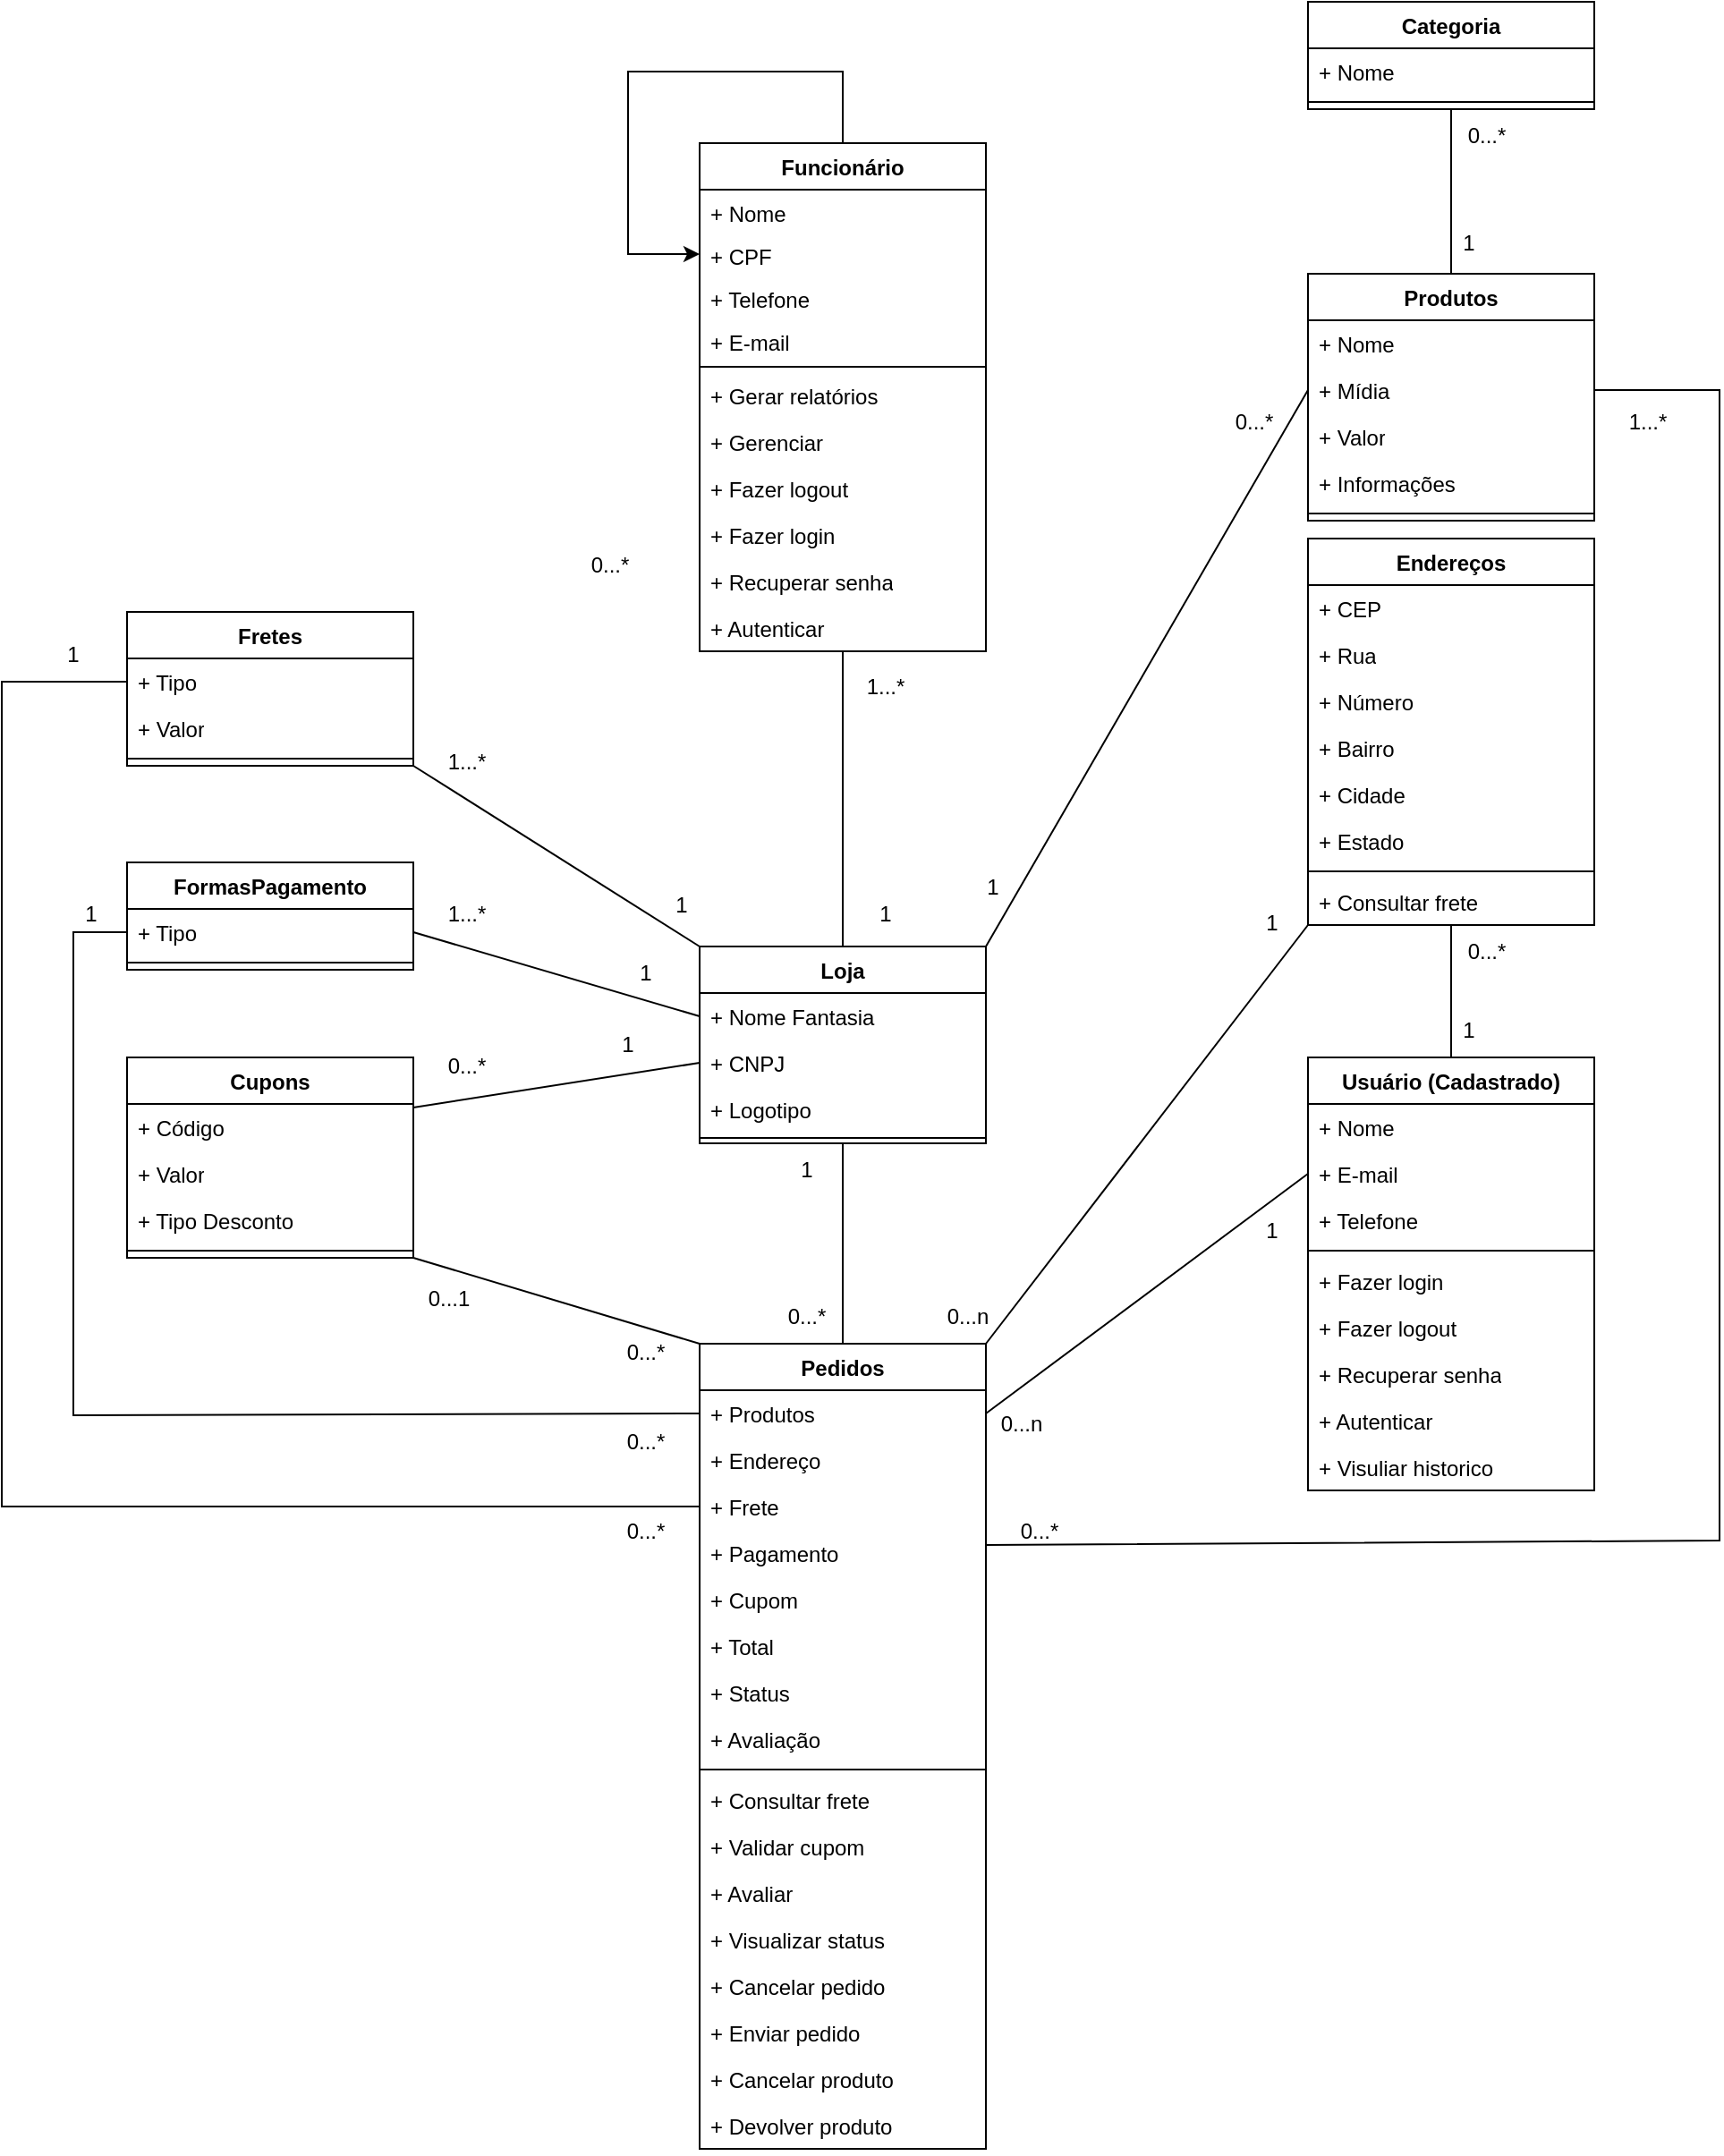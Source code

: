 <mxfile version="24.3.0" type="device">
  <diagram id="C5RBs43oDa-KdzZeNtuy" name="Page-1">
    <mxGraphModel dx="3217" dy="2412" grid="1" gridSize="10" guides="1" tooltips="1" connect="1" arrows="1" fold="1" page="1" pageScale="1" pageWidth="827" pageHeight="1169" math="0" shadow="0">
      <root>
        <mxCell id="WIyWlLk6GJQsqaUBKTNV-0" />
        <mxCell id="WIyWlLk6GJQsqaUBKTNV-1" parent="WIyWlLk6GJQsqaUBKTNV-0" />
        <mxCell id="tByrZ4kUZV2hlQF3_Y7a-0" value="Funcionário" style="swimlane;fontStyle=1;align=center;verticalAlign=top;childLayout=stackLayout;horizontal=1;startSize=26;horizontalStack=0;resizeParent=1;resizeParentMax=0;resizeLast=0;collapsible=1;marginBottom=0;whiteSpace=wrap;html=1;" parent="WIyWlLk6GJQsqaUBKTNV-1" vertex="1">
          <mxGeometry x="280" y="-271" width="160" height="284" as="geometry" />
        </mxCell>
        <mxCell id="tByrZ4kUZV2hlQF3_Y7a-1" value="+ Nome" style="text;strokeColor=none;fillColor=none;align=left;verticalAlign=top;spacingLeft=4;spacingRight=4;overflow=hidden;rotatable=0;points=[[0,0.5],[1,0.5]];portConstraint=eastwest;whiteSpace=wrap;html=1;" parent="tByrZ4kUZV2hlQF3_Y7a-0" vertex="1">
          <mxGeometry y="26" width="160" height="24" as="geometry" />
        </mxCell>
        <mxCell id="tByrZ4kUZV2hlQF3_Y7a-45" value="+ CPF" style="text;strokeColor=none;fillColor=none;align=left;verticalAlign=top;spacingLeft=4;spacingRight=4;overflow=hidden;rotatable=0;points=[[0,0.5],[1,0.5]];portConstraint=eastwest;whiteSpace=wrap;html=1;" parent="tByrZ4kUZV2hlQF3_Y7a-0" vertex="1">
          <mxGeometry y="50" width="160" height="24" as="geometry" />
        </mxCell>
        <mxCell id="kVA3D5kcVRuy-kM1eY3f-5" value="+ Telefone" style="text;strokeColor=none;fillColor=none;align=left;verticalAlign=top;spacingLeft=4;spacingRight=4;overflow=hidden;rotatable=0;points=[[0,0.5],[1,0.5]];portConstraint=eastwest;whiteSpace=wrap;html=1;" parent="tByrZ4kUZV2hlQF3_Y7a-0" vertex="1">
          <mxGeometry y="74" width="160" height="24" as="geometry" />
        </mxCell>
        <mxCell id="kVA3D5kcVRuy-kM1eY3f-6" value="+ E-mail" style="text;strokeColor=none;fillColor=none;align=left;verticalAlign=top;spacingLeft=4;spacingRight=4;overflow=hidden;rotatable=0;points=[[0,0.5],[1,0.5]];portConstraint=eastwest;whiteSpace=wrap;html=1;" parent="tByrZ4kUZV2hlQF3_Y7a-0" vertex="1">
          <mxGeometry y="98" width="160" height="24" as="geometry" />
        </mxCell>
        <mxCell id="tByrZ4kUZV2hlQF3_Y7a-2" value="" style="line;strokeWidth=1;fillColor=none;align=left;verticalAlign=middle;spacingTop=-1;spacingLeft=3;spacingRight=3;rotatable=0;labelPosition=right;points=[];portConstraint=eastwest;strokeColor=inherit;" parent="tByrZ4kUZV2hlQF3_Y7a-0" vertex="1">
          <mxGeometry y="122" width="160" height="6" as="geometry" />
        </mxCell>
        <mxCell id="gbsWExYAbiZMJwqvR9Hk-3" value="" style="endArrow=classic;html=1;rounded=0;exitX=0.5;exitY=0;exitDx=0;exitDy=0;entryX=0;entryY=0.5;entryDx=0;entryDy=0;" edge="1" parent="tByrZ4kUZV2hlQF3_Y7a-0" source="tByrZ4kUZV2hlQF3_Y7a-0" target="tByrZ4kUZV2hlQF3_Y7a-45">
          <mxGeometry width="50" height="50" relative="1" as="geometry">
            <mxPoint x="50" y="-10" as="sourcePoint" />
            <mxPoint x="100" y="-60" as="targetPoint" />
            <Array as="points">
              <mxPoint x="80" y="-40" />
              <mxPoint x="20" y="-40" />
              <mxPoint x="-40" y="-40" />
              <mxPoint x="-40" y="62" />
            </Array>
          </mxGeometry>
        </mxCell>
        <mxCell id="gbsWExYAbiZMJwqvR9Hk-23" value="+ Gerar relatórios" style="text;strokeColor=none;fillColor=none;align=left;verticalAlign=top;spacingLeft=4;spacingRight=4;overflow=hidden;rotatable=0;points=[[0,0.5],[1,0.5]];portConstraint=eastwest;whiteSpace=wrap;html=1;" vertex="1" parent="tByrZ4kUZV2hlQF3_Y7a-0">
          <mxGeometry y="128" width="160" height="26" as="geometry" />
        </mxCell>
        <mxCell id="gbsWExYAbiZMJwqvR9Hk-22" value="+ Gerenciar" style="text;strokeColor=none;fillColor=none;align=left;verticalAlign=top;spacingLeft=4;spacingRight=4;overflow=hidden;rotatable=0;points=[[0,0.5],[1,0.5]];portConstraint=eastwest;whiteSpace=wrap;html=1;" vertex="1" parent="tByrZ4kUZV2hlQF3_Y7a-0">
          <mxGeometry y="154" width="160" height="26" as="geometry" />
        </mxCell>
        <mxCell id="gbsWExYAbiZMJwqvR9Hk-21" value="+ Fazer logout" style="text;strokeColor=none;fillColor=none;align=left;verticalAlign=top;spacingLeft=4;spacingRight=4;overflow=hidden;rotatable=0;points=[[0,0.5],[1,0.5]];portConstraint=eastwest;whiteSpace=wrap;html=1;" vertex="1" parent="tByrZ4kUZV2hlQF3_Y7a-0">
          <mxGeometry y="180" width="160" height="26" as="geometry" />
        </mxCell>
        <mxCell id="gbsWExYAbiZMJwqvR9Hk-20" value="+ Fazer login" style="text;strokeColor=none;fillColor=none;align=left;verticalAlign=top;spacingLeft=4;spacingRight=4;overflow=hidden;rotatable=0;points=[[0,0.5],[1,0.5]];portConstraint=eastwest;whiteSpace=wrap;html=1;" vertex="1" parent="tByrZ4kUZV2hlQF3_Y7a-0">
          <mxGeometry y="206" width="160" height="26" as="geometry" />
        </mxCell>
        <mxCell id="gbsWExYAbiZMJwqvR9Hk-19" value="+ Recuperar senha&lt;div&gt;&lt;br&gt;&lt;/div&gt;" style="text;strokeColor=none;fillColor=none;align=left;verticalAlign=top;spacingLeft=4;spacingRight=4;overflow=hidden;rotatable=0;points=[[0,0.5],[1,0.5]];portConstraint=eastwest;whiteSpace=wrap;html=1;" vertex="1" parent="tByrZ4kUZV2hlQF3_Y7a-0">
          <mxGeometry y="232" width="160" height="26" as="geometry" />
        </mxCell>
        <mxCell id="gbsWExYAbiZMJwqvR9Hk-18" value="+ Autenticar" style="text;strokeColor=none;fillColor=none;align=left;verticalAlign=top;spacingLeft=4;spacingRight=4;overflow=hidden;rotatable=0;points=[[0,0.5],[1,0.5]];portConstraint=eastwest;whiteSpace=wrap;html=1;" vertex="1" parent="tByrZ4kUZV2hlQF3_Y7a-0">
          <mxGeometry y="258" width="160" height="26" as="geometry" />
        </mxCell>
        <mxCell id="tByrZ4kUZV2hlQF3_Y7a-4" value="Loja" style="swimlane;fontStyle=1;align=center;verticalAlign=top;childLayout=stackLayout;horizontal=1;startSize=26;horizontalStack=0;resizeParent=1;resizeParentMax=0;resizeLast=0;collapsible=1;marginBottom=0;whiteSpace=wrap;html=1;" parent="WIyWlLk6GJQsqaUBKTNV-1" vertex="1">
          <mxGeometry x="280" y="178" width="160" height="110" as="geometry">
            <mxRectangle x="280" y="260" width="60" height="30" as="alternateBounds" />
          </mxGeometry>
        </mxCell>
        <mxCell id="tByrZ4kUZV2hlQF3_Y7a-5" value="+ Nome Fantasia" style="text;strokeColor=none;fillColor=none;align=left;verticalAlign=top;spacingLeft=4;spacingRight=4;overflow=hidden;rotatable=0;points=[[0,0.5],[1,0.5]];portConstraint=eastwest;whiteSpace=wrap;html=1;" parent="tByrZ4kUZV2hlQF3_Y7a-4" vertex="1">
          <mxGeometry y="26" width="160" height="26" as="geometry" />
        </mxCell>
        <mxCell id="tByrZ4kUZV2hlQF3_Y7a-43" value="+ CNPJ" style="text;strokeColor=none;fillColor=none;align=left;verticalAlign=top;spacingLeft=4;spacingRight=4;overflow=hidden;rotatable=0;points=[[0,0.5],[1,0.5]];portConstraint=eastwest;whiteSpace=wrap;html=1;" parent="tByrZ4kUZV2hlQF3_Y7a-4" vertex="1">
          <mxGeometry y="52" width="160" height="26" as="geometry" />
        </mxCell>
        <mxCell id="tByrZ4kUZV2hlQF3_Y7a-44" value="+ Logotipo" style="text;strokeColor=none;fillColor=none;align=left;verticalAlign=top;spacingLeft=4;spacingRight=4;overflow=hidden;rotatable=0;points=[[0,0.5],[1,0.5]];portConstraint=eastwest;whiteSpace=wrap;html=1;" parent="tByrZ4kUZV2hlQF3_Y7a-4" vertex="1">
          <mxGeometry y="78" width="160" height="26" as="geometry" />
        </mxCell>
        <mxCell id="tByrZ4kUZV2hlQF3_Y7a-6" value="" style="line;strokeWidth=1;fillColor=none;align=left;verticalAlign=middle;spacingTop=-1;spacingLeft=3;spacingRight=3;rotatable=0;labelPosition=right;points=[];portConstraint=eastwest;strokeColor=inherit;" parent="tByrZ4kUZV2hlQF3_Y7a-4" vertex="1">
          <mxGeometry y="104" width="160" height="6" as="geometry" />
        </mxCell>
        <mxCell id="tByrZ4kUZV2hlQF3_Y7a-8" value="Produtos" style="swimlane;fontStyle=1;align=center;verticalAlign=top;childLayout=stackLayout;horizontal=1;startSize=26;horizontalStack=0;resizeParent=1;resizeParentMax=0;resizeLast=0;collapsible=1;marginBottom=0;whiteSpace=wrap;html=1;" parent="WIyWlLk6GJQsqaUBKTNV-1" vertex="1">
          <mxGeometry x="620" y="-198" width="160" height="138" as="geometry" />
        </mxCell>
        <mxCell id="tByrZ4kUZV2hlQF3_Y7a-9" value="+ Nome" style="text;strokeColor=none;fillColor=none;align=left;verticalAlign=top;spacingLeft=4;spacingRight=4;overflow=hidden;rotatable=0;points=[[0,0.5],[1,0.5]];portConstraint=eastwest;whiteSpace=wrap;html=1;" parent="tByrZ4kUZV2hlQF3_Y7a-8" vertex="1">
          <mxGeometry y="26" width="160" height="26" as="geometry" />
        </mxCell>
        <mxCell id="tByrZ4kUZV2hlQF3_Y7a-55" value="+ Mídia" style="text;strokeColor=none;fillColor=none;align=left;verticalAlign=top;spacingLeft=4;spacingRight=4;overflow=hidden;rotatable=0;points=[[0,0.5],[1,0.5]];portConstraint=eastwest;whiteSpace=wrap;html=1;" parent="tByrZ4kUZV2hlQF3_Y7a-8" vertex="1">
          <mxGeometry y="52" width="160" height="26" as="geometry" />
        </mxCell>
        <mxCell id="tByrZ4kUZV2hlQF3_Y7a-56" value="+ Valor" style="text;strokeColor=none;fillColor=none;align=left;verticalAlign=top;spacingLeft=4;spacingRight=4;overflow=hidden;rotatable=0;points=[[0,0.5],[1,0.5]];portConstraint=eastwest;whiteSpace=wrap;html=1;" parent="tByrZ4kUZV2hlQF3_Y7a-8" vertex="1">
          <mxGeometry y="78" width="160" height="26" as="geometry" />
        </mxCell>
        <mxCell id="tByrZ4kUZV2hlQF3_Y7a-57" value="+ Informações" style="text;strokeColor=none;fillColor=none;align=left;verticalAlign=top;spacingLeft=4;spacingRight=4;overflow=hidden;rotatable=0;points=[[0,0.5],[1,0.5]];portConstraint=eastwest;whiteSpace=wrap;html=1;" parent="tByrZ4kUZV2hlQF3_Y7a-8" vertex="1">
          <mxGeometry y="104" width="160" height="26" as="geometry" />
        </mxCell>
        <mxCell id="tByrZ4kUZV2hlQF3_Y7a-10" value="" style="line;strokeWidth=1;fillColor=none;align=left;verticalAlign=middle;spacingTop=-1;spacingLeft=3;spacingRight=3;rotatable=0;labelPosition=right;points=[];portConstraint=eastwest;strokeColor=inherit;" parent="tByrZ4kUZV2hlQF3_Y7a-8" vertex="1">
          <mxGeometry y="130" width="160" height="8" as="geometry" />
        </mxCell>
        <mxCell id="tByrZ4kUZV2hlQF3_Y7a-12" value="Fretes" style="swimlane;fontStyle=1;align=center;verticalAlign=top;childLayout=stackLayout;horizontal=1;startSize=26;horizontalStack=0;resizeParent=1;resizeParentMax=0;resizeLast=0;collapsible=1;marginBottom=0;whiteSpace=wrap;html=1;" parent="WIyWlLk6GJQsqaUBKTNV-1" vertex="1">
          <mxGeometry x="-40" y="-9" width="160" height="86" as="geometry" />
        </mxCell>
        <mxCell id="tByrZ4kUZV2hlQF3_Y7a-13" value="+ Tipo" style="text;strokeColor=none;fillColor=none;align=left;verticalAlign=top;spacingLeft=4;spacingRight=4;overflow=hidden;rotatable=0;points=[[0,0.5],[1,0.5]];portConstraint=eastwest;whiteSpace=wrap;html=1;" parent="tByrZ4kUZV2hlQF3_Y7a-12" vertex="1">
          <mxGeometry y="26" width="160" height="26" as="geometry" />
        </mxCell>
        <mxCell id="tByrZ4kUZV2hlQF3_Y7a-59" value="+ Valor" style="text;strokeColor=none;fillColor=none;align=left;verticalAlign=top;spacingLeft=4;spacingRight=4;overflow=hidden;rotatable=0;points=[[0,0.5],[1,0.5]];portConstraint=eastwest;whiteSpace=wrap;html=1;" parent="tByrZ4kUZV2hlQF3_Y7a-12" vertex="1">
          <mxGeometry y="52" width="160" height="26" as="geometry" />
        </mxCell>
        <mxCell id="tByrZ4kUZV2hlQF3_Y7a-14" value="" style="line;strokeWidth=1;fillColor=none;align=left;verticalAlign=middle;spacingTop=-1;spacingLeft=3;spacingRight=3;rotatable=0;labelPosition=right;points=[];portConstraint=eastwest;strokeColor=inherit;" parent="tByrZ4kUZV2hlQF3_Y7a-12" vertex="1">
          <mxGeometry y="78" width="160" height="8" as="geometry" />
        </mxCell>
        <mxCell id="tByrZ4kUZV2hlQF3_Y7a-16" value="Cupons" style="swimlane;fontStyle=1;align=center;verticalAlign=top;childLayout=stackLayout;horizontal=1;startSize=26;horizontalStack=0;resizeParent=1;resizeParentMax=0;resizeLast=0;collapsible=1;marginBottom=0;whiteSpace=wrap;html=1;" parent="WIyWlLk6GJQsqaUBKTNV-1" vertex="1">
          <mxGeometry x="-40" y="240" width="160" height="112" as="geometry" />
        </mxCell>
        <mxCell id="tByrZ4kUZV2hlQF3_Y7a-17" value="+ Código" style="text;strokeColor=none;fillColor=none;align=left;verticalAlign=top;spacingLeft=4;spacingRight=4;overflow=hidden;rotatable=0;points=[[0,0.5],[1,0.5]];portConstraint=eastwest;whiteSpace=wrap;html=1;" parent="tByrZ4kUZV2hlQF3_Y7a-16" vertex="1">
          <mxGeometry y="26" width="160" height="26" as="geometry" />
        </mxCell>
        <mxCell id="tByrZ4kUZV2hlQF3_Y7a-46" value="+ Valor" style="text;strokeColor=none;fillColor=none;align=left;verticalAlign=top;spacingLeft=4;spacingRight=4;overflow=hidden;rotatable=0;points=[[0,0.5],[1,0.5]];portConstraint=eastwest;whiteSpace=wrap;html=1;" parent="tByrZ4kUZV2hlQF3_Y7a-16" vertex="1">
          <mxGeometry y="52" width="160" height="26" as="geometry" />
        </mxCell>
        <mxCell id="tByrZ4kUZV2hlQF3_Y7a-47" value="+ Tipo Desconto" style="text;strokeColor=none;fillColor=none;align=left;verticalAlign=top;spacingLeft=4;spacingRight=4;overflow=hidden;rotatable=0;points=[[0,0.5],[1,0.5]];portConstraint=eastwest;whiteSpace=wrap;html=1;" parent="tByrZ4kUZV2hlQF3_Y7a-16" vertex="1">
          <mxGeometry y="78" width="160" height="26" as="geometry" />
        </mxCell>
        <mxCell id="tByrZ4kUZV2hlQF3_Y7a-18" value="" style="line;strokeWidth=1;fillColor=none;align=left;verticalAlign=middle;spacingTop=-1;spacingLeft=3;spacingRight=3;rotatable=0;labelPosition=right;points=[];portConstraint=eastwest;strokeColor=inherit;" parent="tByrZ4kUZV2hlQF3_Y7a-16" vertex="1">
          <mxGeometry y="104" width="160" height="8" as="geometry" />
        </mxCell>
        <mxCell id="tByrZ4kUZV2hlQF3_Y7a-20" value="Pedidos" style="swimlane;fontStyle=1;align=center;verticalAlign=top;childLayout=stackLayout;horizontal=1;startSize=26;horizontalStack=0;resizeParent=1;resizeParentMax=0;resizeLast=0;collapsible=1;marginBottom=0;whiteSpace=wrap;html=1;" parent="WIyWlLk6GJQsqaUBKTNV-1" vertex="1">
          <mxGeometry x="280" y="400" width="160" height="450" as="geometry" />
        </mxCell>
        <mxCell id="tByrZ4kUZV2hlQF3_Y7a-21" value="+ Produtos" style="text;strokeColor=none;fillColor=none;align=left;verticalAlign=top;spacingLeft=4;spacingRight=4;overflow=hidden;rotatable=0;points=[[0,0.5],[1,0.5]];portConstraint=eastwest;whiteSpace=wrap;html=1;" parent="tByrZ4kUZV2hlQF3_Y7a-20" vertex="1">
          <mxGeometry y="26" width="160" height="26" as="geometry" />
        </mxCell>
        <mxCell id="tByrZ4kUZV2hlQF3_Y7a-60" value="+ Endereço" style="text;strokeColor=none;fillColor=none;align=left;verticalAlign=top;spacingLeft=4;spacingRight=4;overflow=hidden;rotatable=0;points=[[0,0.5],[1,0.5]];portConstraint=eastwest;whiteSpace=wrap;html=1;" parent="tByrZ4kUZV2hlQF3_Y7a-20" vertex="1">
          <mxGeometry y="52" width="160" height="26" as="geometry" />
        </mxCell>
        <mxCell id="tByrZ4kUZV2hlQF3_Y7a-61" value="+ Frete" style="text;strokeColor=none;fillColor=none;align=left;verticalAlign=top;spacingLeft=4;spacingRight=4;overflow=hidden;rotatable=0;points=[[0,0.5],[1,0.5]];portConstraint=eastwest;whiteSpace=wrap;html=1;" parent="tByrZ4kUZV2hlQF3_Y7a-20" vertex="1">
          <mxGeometry y="78" width="160" height="26" as="geometry" />
        </mxCell>
        <mxCell id="tByrZ4kUZV2hlQF3_Y7a-63" value="+ Pagamento" style="text;strokeColor=none;fillColor=none;align=left;verticalAlign=top;spacingLeft=4;spacingRight=4;overflow=hidden;rotatable=0;points=[[0,0.5],[1,0.5]];portConstraint=eastwest;whiteSpace=wrap;html=1;" parent="tByrZ4kUZV2hlQF3_Y7a-20" vertex="1">
          <mxGeometry y="104" width="160" height="26" as="geometry" />
        </mxCell>
        <mxCell id="tByrZ4kUZV2hlQF3_Y7a-62" value="+ Cupom" style="text;strokeColor=none;fillColor=none;align=left;verticalAlign=top;spacingLeft=4;spacingRight=4;overflow=hidden;rotatable=0;points=[[0,0.5],[1,0.5]];portConstraint=eastwest;whiteSpace=wrap;html=1;" parent="tByrZ4kUZV2hlQF3_Y7a-20" vertex="1">
          <mxGeometry y="130" width="160" height="26" as="geometry" />
        </mxCell>
        <mxCell id="kVA3D5kcVRuy-kM1eY3f-3" value="+ Total" style="text;strokeColor=none;fillColor=none;align=left;verticalAlign=top;spacingLeft=4;spacingRight=4;overflow=hidden;rotatable=0;points=[[0,0.5],[1,0.5]];portConstraint=eastwest;whiteSpace=wrap;html=1;" parent="tByrZ4kUZV2hlQF3_Y7a-20" vertex="1">
          <mxGeometry y="156" width="160" height="26" as="geometry" />
        </mxCell>
        <mxCell id="kVA3D5kcVRuy-kM1eY3f-2" value="+ Status" style="text;strokeColor=none;fillColor=none;align=left;verticalAlign=top;spacingLeft=4;spacingRight=4;overflow=hidden;rotatable=0;points=[[0,0.5],[1,0.5]];portConstraint=eastwest;whiteSpace=wrap;html=1;" parent="tByrZ4kUZV2hlQF3_Y7a-20" vertex="1">
          <mxGeometry y="182" width="160" height="26" as="geometry" />
        </mxCell>
        <mxCell id="kVA3D5kcVRuy-kM1eY3f-4" value="+ Avaliação" style="text;strokeColor=none;fillColor=none;align=left;verticalAlign=top;spacingLeft=4;spacingRight=4;overflow=hidden;rotatable=0;points=[[0,0.5],[1,0.5]];portConstraint=eastwest;whiteSpace=wrap;html=1;" parent="tByrZ4kUZV2hlQF3_Y7a-20" vertex="1">
          <mxGeometry y="208" width="160" height="26" as="geometry" />
        </mxCell>
        <mxCell id="tByrZ4kUZV2hlQF3_Y7a-22" value="" style="line;strokeWidth=1;fillColor=none;align=left;verticalAlign=middle;spacingTop=-1;spacingLeft=3;spacingRight=3;rotatable=0;labelPosition=right;points=[];portConstraint=eastwest;strokeColor=inherit;" parent="tByrZ4kUZV2hlQF3_Y7a-20" vertex="1">
          <mxGeometry y="234" width="160" height="8" as="geometry" />
        </mxCell>
        <mxCell id="gbsWExYAbiZMJwqvR9Hk-30" value="+ Consultar frete" style="text;strokeColor=none;fillColor=none;align=left;verticalAlign=top;spacingLeft=4;spacingRight=4;overflow=hidden;rotatable=0;points=[[0,0.5],[1,0.5]];portConstraint=eastwest;whiteSpace=wrap;html=1;" vertex="1" parent="tByrZ4kUZV2hlQF3_Y7a-20">
          <mxGeometry y="242" width="160" height="26" as="geometry" />
        </mxCell>
        <mxCell id="gbsWExYAbiZMJwqvR9Hk-31" value="+ Validar cupom" style="text;strokeColor=none;fillColor=none;align=left;verticalAlign=top;spacingLeft=4;spacingRight=4;overflow=hidden;rotatable=0;points=[[0,0.5],[1,0.5]];portConstraint=eastwest;whiteSpace=wrap;html=1;" vertex="1" parent="tByrZ4kUZV2hlQF3_Y7a-20">
          <mxGeometry y="268" width="160" height="26" as="geometry" />
        </mxCell>
        <mxCell id="gbsWExYAbiZMJwqvR9Hk-29" value="+ Avaliar" style="text;strokeColor=none;fillColor=none;align=left;verticalAlign=top;spacingLeft=4;spacingRight=4;overflow=hidden;rotatable=0;points=[[0,0.5],[1,0.5]];portConstraint=eastwest;whiteSpace=wrap;html=1;" vertex="1" parent="tByrZ4kUZV2hlQF3_Y7a-20">
          <mxGeometry y="294" width="160" height="26" as="geometry" />
        </mxCell>
        <mxCell id="gbsWExYAbiZMJwqvR9Hk-35" value="+ Visualizar status" style="text;strokeColor=none;fillColor=none;align=left;verticalAlign=top;spacingLeft=4;spacingRight=4;overflow=hidden;rotatable=0;points=[[0,0.5],[1,0.5]];portConstraint=eastwest;whiteSpace=wrap;html=1;" vertex="1" parent="tByrZ4kUZV2hlQF3_Y7a-20">
          <mxGeometry y="320" width="160" height="26" as="geometry" />
        </mxCell>
        <mxCell id="gbsWExYAbiZMJwqvR9Hk-33" value="+ Cancelar pedido" style="text;strokeColor=none;fillColor=none;align=left;verticalAlign=top;spacingLeft=4;spacingRight=4;overflow=hidden;rotatable=0;points=[[0,0.5],[1,0.5]];portConstraint=eastwest;whiteSpace=wrap;html=1;" vertex="1" parent="tByrZ4kUZV2hlQF3_Y7a-20">
          <mxGeometry y="346" width="160" height="26" as="geometry" />
        </mxCell>
        <mxCell id="gbsWExYAbiZMJwqvR9Hk-36" value="+ Enviar pedido" style="text;strokeColor=none;fillColor=none;align=left;verticalAlign=top;spacingLeft=4;spacingRight=4;overflow=hidden;rotatable=0;points=[[0,0.5],[1,0.5]];portConstraint=eastwest;whiteSpace=wrap;html=1;" vertex="1" parent="tByrZ4kUZV2hlQF3_Y7a-20">
          <mxGeometry y="372" width="160" height="26" as="geometry" />
        </mxCell>
        <mxCell id="gbsWExYAbiZMJwqvR9Hk-34" value="+ Cancelar produto" style="text;strokeColor=none;fillColor=none;align=left;verticalAlign=top;spacingLeft=4;spacingRight=4;overflow=hidden;rotatable=0;points=[[0,0.5],[1,0.5]];portConstraint=eastwest;whiteSpace=wrap;html=1;" vertex="1" parent="tByrZ4kUZV2hlQF3_Y7a-20">
          <mxGeometry y="398" width="160" height="26" as="geometry" />
        </mxCell>
        <mxCell id="gbsWExYAbiZMJwqvR9Hk-38" value="+ Devolver produto" style="text;strokeColor=none;fillColor=none;align=left;verticalAlign=top;spacingLeft=4;spacingRight=4;overflow=hidden;rotatable=0;points=[[0,0.5],[1,0.5]];portConstraint=eastwest;whiteSpace=wrap;html=1;" vertex="1" parent="tByrZ4kUZV2hlQF3_Y7a-20">
          <mxGeometry y="424" width="160" height="26" as="geometry" />
        </mxCell>
        <mxCell id="tByrZ4kUZV2hlQF3_Y7a-28" value="Usuário (Cadastrado)" style="swimlane;fontStyle=1;align=center;verticalAlign=top;childLayout=stackLayout;horizontal=1;startSize=26;horizontalStack=0;resizeParent=1;resizeParentMax=0;resizeLast=0;collapsible=1;marginBottom=0;whiteSpace=wrap;html=1;" parent="WIyWlLk6GJQsqaUBKTNV-1" vertex="1">
          <mxGeometry x="620" y="240" width="160" height="242" as="geometry" />
        </mxCell>
        <mxCell id="tByrZ4kUZV2hlQF3_Y7a-29" value="+ Nome" style="text;strokeColor=none;fillColor=none;align=left;verticalAlign=top;spacingLeft=4;spacingRight=4;overflow=hidden;rotatable=0;points=[[0,0.5],[1,0.5]];portConstraint=eastwest;whiteSpace=wrap;html=1;" parent="tByrZ4kUZV2hlQF3_Y7a-28" vertex="1">
          <mxGeometry y="26" width="160" height="26" as="geometry" />
        </mxCell>
        <mxCell id="tByrZ4kUZV2hlQF3_Y7a-48" value="+ E-mail" style="text;strokeColor=none;fillColor=none;align=left;verticalAlign=top;spacingLeft=4;spacingRight=4;overflow=hidden;rotatable=0;points=[[0,0.5],[1,0.5]];portConstraint=eastwest;whiteSpace=wrap;html=1;" parent="tByrZ4kUZV2hlQF3_Y7a-28" vertex="1">
          <mxGeometry y="52" width="160" height="26" as="geometry" />
        </mxCell>
        <mxCell id="tByrZ4kUZV2hlQF3_Y7a-49" value="+ Telefone" style="text;strokeColor=none;fillColor=none;align=left;verticalAlign=top;spacingLeft=4;spacingRight=4;overflow=hidden;rotatable=0;points=[[0,0.5],[1,0.5]];portConstraint=eastwest;whiteSpace=wrap;html=1;" parent="tByrZ4kUZV2hlQF3_Y7a-28" vertex="1">
          <mxGeometry y="78" width="160" height="26" as="geometry" />
        </mxCell>
        <mxCell id="tByrZ4kUZV2hlQF3_Y7a-30" value="" style="line;strokeWidth=1;fillColor=none;align=left;verticalAlign=middle;spacingTop=-1;spacingLeft=3;spacingRight=3;rotatable=0;labelPosition=right;points=[];portConstraint=eastwest;strokeColor=inherit;" parent="tByrZ4kUZV2hlQF3_Y7a-28" vertex="1">
          <mxGeometry y="104" width="160" height="8" as="geometry" />
        </mxCell>
        <mxCell id="gbsWExYAbiZMJwqvR9Hk-17" value="+ Fazer login" style="text;strokeColor=none;fillColor=none;align=left;verticalAlign=top;spacingLeft=4;spacingRight=4;overflow=hidden;rotatable=0;points=[[0,0.5],[1,0.5]];portConstraint=eastwest;whiteSpace=wrap;html=1;" vertex="1" parent="tByrZ4kUZV2hlQF3_Y7a-28">
          <mxGeometry y="112" width="160" height="26" as="geometry" />
        </mxCell>
        <mxCell id="gbsWExYAbiZMJwqvR9Hk-28" value="+ Fazer logout" style="text;strokeColor=none;fillColor=none;align=left;verticalAlign=top;spacingLeft=4;spacingRight=4;overflow=hidden;rotatable=0;points=[[0,0.5],[1,0.5]];portConstraint=eastwest;whiteSpace=wrap;html=1;" vertex="1" parent="tByrZ4kUZV2hlQF3_Y7a-28">
          <mxGeometry y="138" width="160" height="26" as="geometry" />
        </mxCell>
        <mxCell id="gbsWExYAbiZMJwqvR9Hk-26" value="+ Recuperar senha&lt;div&gt;&lt;br&gt;&lt;/div&gt;" style="text;strokeColor=none;fillColor=none;align=left;verticalAlign=top;spacingLeft=4;spacingRight=4;overflow=hidden;rotatable=0;points=[[0,0.5],[1,0.5]];portConstraint=eastwest;whiteSpace=wrap;html=1;" vertex="1" parent="tByrZ4kUZV2hlQF3_Y7a-28">
          <mxGeometry y="164" width="160" height="26" as="geometry" />
        </mxCell>
        <mxCell id="gbsWExYAbiZMJwqvR9Hk-25" value="+ Autenticar" style="text;strokeColor=none;fillColor=none;align=left;verticalAlign=top;spacingLeft=4;spacingRight=4;overflow=hidden;rotatable=0;points=[[0,0.5],[1,0.5]];portConstraint=eastwest;whiteSpace=wrap;html=1;" vertex="1" parent="tByrZ4kUZV2hlQF3_Y7a-28">
          <mxGeometry y="190" width="160" height="26" as="geometry" />
        </mxCell>
        <mxCell id="gbsWExYAbiZMJwqvR9Hk-37" value="+ Visuliar historico" style="text;strokeColor=none;fillColor=none;align=left;verticalAlign=top;spacingLeft=4;spacingRight=4;overflow=hidden;rotatable=0;points=[[0,0.5],[1,0.5]];portConstraint=eastwest;whiteSpace=wrap;html=1;" vertex="1" parent="tByrZ4kUZV2hlQF3_Y7a-28">
          <mxGeometry y="216" width="160" height="26" as="geometry" />
        </mxCell>
        <mxCell id="tByrZ4kUZV2hlQF3_Y7a-32" value="Endereços" style="swimlane;fontStyle=1;align=center;verticalAlign=top;childLayout=stackLayout;horizontal=1;startSize=26;horizontalStack=0;resizeParent=1;resizeParentMax=0;resizeLast=0;collapsible=1;marginBottom=0;whiteSpace=wrap;html=1;" parent="WIyWlLk6GJQsqaUBKTNV-1" vertex="1">
          <mxGeometry x="620" y="-50" width="160" height="216" as="geometry" />
        </mxCell>
        <mxCell id="tByrZ4kUZV2hlQF3_Y7a-33" value="+ CEP" style="text;strokeColor=none;fillColor=none;align=left;verticalAlign=top;spacingLeft=4;spacingRight=4;overflow=hidden;rotatable=0;points=[[0,0.5],[1,0.5]];portConstraint=eastwest;whiteSpace=wrap;html=1;" parent="tByrZ4kUZV2hlQF3_Y7a-32" vertex="1">
          <mxGeometry y="26" width="160" height="26" as="geometry" />
        </mxCell>
        <mxCell id="tByrZ4kUZV2hlQF3_Y7a-51" value="+ Rua" style="text;strokeColor=none;fillColor=none;align=left;verticalAlign=top;spacingLeft=4;spacingRight=4;overflow=hidden;rotatable=0;points=[[0,0.5],[1,0.5]];portConstraint=eastwest;whiteSpace=wrap;html=1;" parent="tByrZ4kUZV2hlQF3_Y7a-32" vertex="1">
          <mxGeometry y="52" width="160" height="26" as="geometry" />
        </mxCell>
        <mxCell id="tByrZ4kUZV2hlQF3_Y7a-52" value="+ Número" style="text;strokeColor=none;fillColor=none;align=left;verticalAlign=top;spacingLeft=4;spacingRight=4;overflow=hidden;rotatable=0;points=[[0,0.5],[1,0.5]];portConstraint=eastwest;whiteSpace=wrap;html=1;" parent="tByrZ4kUZV2hlQF3_Y7a-32" vertex="1">
          <mxGeometry y="78" width="160" height="26" as="geometry" />
        </mxCell>
        <mxCell id="tByrZ4kUZV2hlQF3_Y7a-53" value="+ Bairro" style="text;strokeColor=none;fillColor=none;align=left;verticalAlign=top;spacingLeft=4;spacingRight=4;overflow=hidden;rotatable=0;points=[[0,0.5],[1,0.5]];portConstraint=eastwest;whiteSpace=wrap;html=1;" parent="tByrZ4kUZV2hlQF3_Y7a-32" vertex="1">
          <mxGeometry y="104" width="160" height="26" as="geometry" />
        </mxCell>
        <mxCell id="kVA3D5kcVRuy-kM1eY3f-0" value="+ Cidade" style="text;strokeColor=none;fillColor=none;align=left;verticalAlign=top;spacingLeft=4;spacingRight=4;overflow=hidden;rotatable=0;points=[[0,0.5],[1,0.5]];portConstraint=eastwest;whiteSpace=wrap;html=1;" parent="tByrZ4kUZV2hlQF3_Y7a-32" vertex="1">
          <mxGeometry y="130" width="160" height="26" as="geometry" />
        </mxCell>
        <mxCell id="kVA3D5kcVRuy-kM1eY3f-1" value="+ Estado" style="text;strokeColor=none;fillColor=none;align=left;verticalAlign=top;spacingLeft=4;spacingRight=4;overflow=hidden;rotatable=0;points=[[0,0.5],[1,0.5]];portConstraint=eastwest;whiteSpace=wrap;html=1;" parent="tByrZ4kUZV2hlQF3_Y7a-32" vertex="1">
          <mxGeometry y="156" width="160" height="26" as="geometry" />
        </mxCell>
        <mxCell id="tByrZ4kUZV2hlQF3_Y7a-34" value="" style="line;strokeWidth=1;fillColor=none;align=left;verticalAlign=middle;spacingTop=-1;spacingLeft=3;spacingRight=3;rotatable=0;labelPosition=right;points=[];portConstraint=eastwest;strokeColor=inherit;" parent="tByrZ4kUZV2hlQF3_Y7a-32" vertex="1">
          <mxGeometry y="182" width="160" height="8" as="geometry" />
        </mxCell>
        <mxCell id="gbsWExYAbiZMJwqvR9Hk-32" value="+ Consultar frete" style="text;strokeColor=none;fillColor=none;align=left;verticalAlign=top;spacingLeft=4;spacingRight=4;overflow=hidden;rotatable=0;points=[[0,0.5],[1,0.5]];portConstraint=eastwest;whiteSpace=wrap;html=1;" vertex="1" parent="tByrZ4kUZV2hlQF3_Y7a-32">
          <mxGeometry y="190" width="160" height="26" as="geometry" />
        </mxCell>
        <mxCell id="tByrZ4kUZV2hlQF3_Y7a-36" value="FormasPagamento" style="swimlane;fontStyle=1;align=center;verticalAlign=top;childLayout=stackLayout;horizontal=1;startSize=26;horizontalStack=0;resizeParent=1;resizeParentMax=0;resizeLast=0;collapsible=1;marginBottom=0;whiteSpace=wrap;html=1;" parent="WIyWlLk6GJQsqaUBKTNV-1" vertex="1">
          <mxGeometry x="-40" y="131" width="160" height="60" as="geometry" />
        </mxCell>
        <mxCell id="tByrZ4kUZV2hlQF3_Y7a-37" value="+ Tipo" style="text;strokeColor=none;fillColor=none;align=left;verticalAlign=top;spacingLeft=4;spacingRight=4;overflow=hidden;rotatable=0;points=[[0,0.5],[1,0.5]];portConstraint=eastwest;whiteSpace=wrap;html=1;" parent="tByrZ4kUZV2hlQF3_Y7a-36" vertex="1">
          <mxGeometry y="26" width="160" height="26" as="geometry" />
        </mxCell>
        <mxCell id="tByrZ4kUZV2hlQF3_Y7a-38" value="" style="line;strokeWidth=1;fillColor=none;align=left;verticalAlign=middle;spacingTop=-1;spacingLeft=3;spacingRight=3;rotatable=0;labelPosition=right;points=[];portConstraint=eastwest;strokeColor=inherit;" parent="tByrZ4kUZV2hlQF3_Y7a-36" vertex="1">
          <mxGeometry y="52" width="160" height="8" as="geometry" />
        </mxCell>
        <mxCell id="sFIjfg-P7H85I34g_4fi-9" value="" style="endArrow=none;html=1;rounded=0;entryX=0.5;entryY=1;entryDx=0;entryDy=0;exitX=0.5;exitY=0;exitDx=0;exitDy=0;" parent="WIyWlLk6GJQsqaUBKTNV-1" source="tByrZ4kUZV2hlQF3_Y7a-4" target="tByrZ4kUZV2hlQF3_Y7a-0" edge="1">
          <mxGeometry width="50" height="50" relative="1" as="geometry">
            <mxPoint x="390" y="290" as="sourcePoint" />
            <mxPoint x="440" y="240" as="targetPoint" />
          </mxGeometry>
        </mxCell>
        <mxCell id="sFIjfg-P7H85I34g_4fi-10" value="" style="endArrow=none;html=1;rounded=0;entryX=1;entryY=1;entryDx=0;entryDy=0;exitX=0;exitY=0;exitDx=0;exitDy=0;" parent="WIyWlLk6GJQsqaUBKTNV-1" source="tByrZ4kUZV2hlQF3_Y7a-4" target="tByrZ4kUZV2hlQF3_Y7a-12" edge="1">
          <mxGeometry width="50" height="50" relative="1" as="geometry">
            <mxPoint x="390" y="270" as="sourcePoint" />
            <mxPoint x="440" y="220" as="targetPoint" />
          </mxGeometry>
        </mxCell>
        <mxCell id="sFIjfg-P7H85I34g_4fi-11" value="" style="endArrow=none;html=1;rounded=0;exitX=1;exitY=0.5;exitDx=0;exitDy=0;entryX=0;entryY=0.5;entryDx=0;entryDy=0;" parent="WIyWlLk6GJQsqaUBKTNV-1" source="tByrZ4kUZV2hlQF3_Y7a-37" target="tByrZ4kUZV2hlQF3_Y7a-5" edge="1">
          <mxGeometry width="50" height="50" relative="1" as="geometry">
            <mxPoint x="390" y="270" as="sourcePoint" />
            <mxPoint x="440" y="220" as="targetPoint" />
          </mxGeometry>
        </mxCell>
        <mxCell id="sFIjfg-P7H85I34g_4fi-15" value="" style="endArrow=none;html=1;rounded=0;exitX=1;exitY=0.25;exitDx=0;exitDy=0;entryX=0;entryY=0.5;entryDx=0;entryDy=0;" parent="WIyWlLk6GJQsqaUBKTNV-1" source="tByrZ4kUZV2hlQF3_Y7a-16" target="tByrZ4kUZV2hlQF3_Y7a-43" edge="1">
          <mxGeometry width="50" height="50" relative="1" as="geometry">
            <mxPoint x="390" y="270" as="sourcePoint" />
            <mxPoint x="440" y="220" as="targetPoint" />
          </mxGeometry>
        </mxCell>
        <mxCell id="sFIjfg-P7H85I34g_4fi-17" value="" style="endArrow=none;html=1;rounded=0;exitX=0.5;exitY=0;exitDx=0;exitDy=0;entryX=0.5;entryY=1;entryDx=0;entryDy=0;" parent="WIyWlLk6GJQsqaUBKTNV-1" source="tByrZ4kUZV2hlQF3_Y7a-20" target="tByrZ4kUZV2hlQF3_Y7a-4" edge="1">
          <mxGeometry width="50" height="50" relative="1" as="geometry">
            <mxPoint x="390" y="330" as="sourcePoint" />
            <mxPoint x="440" y="280" as="targetPoint" />
          </mxGeometry>
        </mxCell>
        <mxCell id="sFIjfg-P7H85I34g_4fi-19" value="" style="endArrow=none;html=1;rounded=0;entryX=0.5;entryY=1;entryDx=0;entryDy=0;exitX=0.5;exitY=0;exitDx=0;exitDy=0;" parent="WIyWlLk6GJQsqaUBKTNV-1" source="tByrZ4kUZV2hlQF3_Y7a-28" target="tByrZ4kUZV2hlQF3_Y7a-32" edge="1">
          <mxGeometry width="50" height="50" relative="1" as="geometry">
            <mxPoint x="390" y="330" as="sourcePoint" />
            <mxPoint x="440" y="280" as="targetPoint" />
          </mxGeometry>
        </mxCell>
        <mxCell id="sFIjfg-P7H85I34g_4fi-20" value="" style="endArrow=none;html=1;rounded=0;entryX=0;entryY=0.5;entryDx=0;entryDy=0;exitX=1;exitY=0.5;exitDx=0;exitDy=0;" parent="WIyWlLk6GJQsqaUBKTNV-1" source="tByrZ4kUZV2hlQF3_Y7a-21" target="tByrZ4kUZV2hlQF3_Y7a-48" edge="1">
          <mxGeometry width="50" height="50" relative="1" as="geometry">
            <mxPoint x="440" y="400" as="sourcePoint" />
            <mxPoint x="440" y="280" as="targetPoint" />
          </mxGeometry>
        </mxCell>
        <mxCell id="sFIjfg-P7H85I34g_4fi-21" value="" style="endArrow=none;html=1;rounded=0;entryX=0;entryY=1;entryDx=0;entryDy=0;exitX=1;exitY=0;exitDx=0;exitDy=0;" parent="WIyWlLk6GJQsqaUBKTNV-1" source="tByrZ4kUZV2hlQF3_Y7a-20" target="tByrZ4kUZV2hlQF3_Y7a-32" edge="1">
          <mxGeometry width="50" height="50" relative="1" as="geometry">
            <mxPoint x="430" y="370" as="sourcePoint" />
            <mxPoint x="440" y="280" as="targetPoint" />
          </mxGeometry>
        </mxCell>
        <mxCell id="sFIjfg-P7H85I34g_4fi-29" value="" style="endArrow=none;html=1;rounded=0;entryX=1;entryY=0.5;entryDx=0;entryDy=0;exitX=0;exitY=0.75;exitDx=0;exitDy=0;" parent="WIyWlLk6GJQsqaUBKTNV-1" source="sFIjfg-P7H85I34g_4fi-36" target="tByrZ4kUZV2hlQF3_Y7a-55" edge="1">
          <mxGeometry width="50" height="50" relative="1" as="geometry">
            <mxPoint x="780" y="509" as="sourcePoint" />
            <mxPoint x="530" y="190" as="targetPoint" />
            <Array as="points">
              <mxPoint x="850" y="510" />
              <mxPoint x="850" y="-133" />
            </Array>
          </mxGeometry>
        </mxCell>
        <mxCell id="sFIjfg-P7H85I34g_4fi-30" value="" style="endArrow=none;html=1;rounded=0;entryX=1;entryY=1;entryDx=0;entryDy=0;exitX=0;exitY=0;exitDx=0;exitDy=0;" parent="WIyWlLk6GJQsqaUBKTNV-1" source="tByrZ4kUZV2hlQF3_Y7a-20" target="tByrZ4kUZV2hlQF3_Y7a-16" edge="1">
          <mxGeometry width="50" height="50" relative="1" as="geometry">
            <mxPoint x="130" y="420" as="sourcePoint" />
            <mxPoint x="180" y="370" as="targetPoint" />
          </mxGeometry>
        </mxCell>
        <mxCell id="sFIjfg-P7H85I34g_4fi-31" value="" style="endArrow=none;html=1;rounded=0;entryX=0;entryY=0.5;entryDx=0;entryDy=0;exitX=0;exitY=0.5;exitDx=0;exitDy=0;" parent="WIyWlLk6GJQsqaUBKTNV-1" source="tByrZ4kUZV2hlQF3_Y7a-37" target="tByrZ4kUZV2hlQF3_Y7a-21" edge="1">
          <mxGeometry width="50" height="50" relative="1" as="geometry">
            <mxPoint x="-80" y="440" as="sourcePoint" />
            <mxPoint x="140" y="450" as="targetPoint" />
            <Array as="points">
              <mxPoint x="-70" y="170" />
              <mxPoint x="-70" y="440" />
            </Array>
          </mxGeometry>
        </mxCell>
        <mxCell id="sFIjfg-P7H85I34g_4fi-32" value="" style="endArrow=none;html=1;rounded=0;entryX=0;entryY=0.5;entryDx=0;entryDy=0;exitX=0;exitY=0.5;exitDx=0;exitDy=0;" parent="WIyWlLk6GJQsqaUBKTNV-1" source="tByrZ4kUZV2hlQF3_Y7a-13" target="tByrZ4kUZV2hlQF3_Y7a-61" edge="1">
          <mxGeometry width="50" height="50" relative="1" as="geometry">
            <mxPoint x="-140" y="490" as="sourcePoint" />
            <mxPoint x="120" y="470" as="targetPoint" />
            <Array as="points">
              <mxPoint x="-110" y="30" />
              <mxPoint x="-110" y="491" />
            </Array>
          </mxGeometry>
        </mxCell>
        <mxCell id="sFIjfg-P7H85I34g_4fi-34" value="1...*" style="text;html=1;align=center;verticalAlign=middle;whiteSpace=wrap;rounded=0;" parent="WIyWlLk6GJQsqaUBKTNV-1" vertex="1">
          <mxGeometry x="780" y="-130" width="60" height="30" as="geometry" />
        </mxCell>
        <mxCell id="sFIjfg-P7H85I34g_4fi-36" value="0...*" style="text;html=1;align=center;verticalAlign=middle;whiteSpace=wrap;rounded=0;" parent="WIyWlLk6GJQsqaUBKTNV-1" vertex="1">
          <mxGeometry x="440" y="490" width="60" height="30" as="geometry" />
        </mxCell>
        <mxCell id="sFIjfg-P7H85I34g_4fi-39" value="0...n" style="text;html=1;align=center;verticalAlign=middle;whiteSpace=wrap;rounded=0;" parent="WIyWlLk6GJQsqaUBKTNV-1" vertex="1">
          <mxGeometry x="430" y="430" width="60" height="30" as="geometry" />
        </mxCell>
        <mxCell id="sFIjfg-P7H85I34g_4fi-41" value="1" style="text;html=1;align=center;verticalAlign=middle;whiteSpace=wrap;rounded=0;" parent="WIyWlLk6GJQsqaUBKTNV-1" vertex="1">
          <mxGeometry x="570" y="150" width="60" height="30" as="geometry" />
        </mxCell>
        <mxCell id="sFIjfg-P7H85I34g_4fi-42" value="1" style="text;html=1;align=center;verticalAlign=middle;whiteSpace=wrap;rounded=0;" parent="WIyWlLk6GJQsqaUBKTNV-1" vertex="1">
          <mxGeometry x="354" y="145" width="60" height="30" as="geometry" />
        </mxCell>
        <mxCell id="sFIjfg-P7H85I34g_4fi-43" value="1...*" style="text;html=1;align=center;verticalAlign=middle;whiteSpace=wrap;rounded=0;" parent="WIyWlLk6GJQsqaUBKTNV-1" vertex="1">
          <mxGeometry x="354" y="18" width="60" height="30" as="geometry" />
        </mxCell>
        <mxCell id="sFIjfg-P7H85I34g_4fi-44" value="1" style="text;html=1;align=center;verticalAlign=middle;whiteSpace=wrap;rounded=0;" parent="WIyWlLk6GJQsqaUBKTNV-1" vertex="1">
          <mxGeometry x="310" y="288" width="60" height="30" as="geometry" />
        </mxCell>
        <mxCell id="sFIjfg-P7H85I34g_4fi-45" value="0...*" style="text;html=1;align=center;verticalAlign=middle;whiteSpace=wrap;rounded=0;" parent="WIyWlLk6GJQsqaUBKTNV-1" vertex="1">
          <mxGeometry x="310" y="370" width="60" height="30" as="geometry" />
        </mxCell>
        <mxCell id="sFIjfg-P7H85I34g_4fi-46" value="1" style="text;html=1;align=center;verticalAlign=middle;whiteSpace=wrap;rounded=0;" parent="WIyWlLk6GJQsqaUBKTNV-1" vertex="1">
          <mxGeometry x="-100" width="60" height="30" as="geometry" />
        </mxCell>
        <mxCell id="sFIjfg-P7H85I34g_4fi-47" value="0...*" style="text;html=1;align=center;verticalAlign=middle;whiteSpace=wrap;rounded=0;" parent="WIyWlLk6GJQsqaUBKTNV-1" vertex="1">
          <mxGeometry x="220" y="490" width="60" height="30" as="geometry" />
        </mxCell>
        <mxCell id="sFIjfg-P7H85I34g_4fi-48" value="1" style="text;html=1;align=center;verticalAlign=middle;whiteSpace=wrap;rounded=0;" parent="WIyWlLk6GJQsqaUBKTNV-1" vertex="1">
          <mxGeometry x="-90" y="145" width="60" height="30" as="geometry" />
        </mxCell>
        <mxCell id="sFIjfg-P7H85I34g_4fi-49" value="0...*" style="text;html=1;align=center;verticalAlign=middle;whiteSpace=wrap;rounded=0;" parent="WIyWlLk6GJQsqaUBKTNV-1" vertex="1">
          <mxGeometry x="220" y="440" width="60" height="30" as="geometry" />
        </mxCell>
        <mxCell id="sFIjfg-P7H85I34g_4fi-50" value="0...1" style="text;html=1;align=center;verticalAlign=middle;whiteSpace=wrap;rounded=0;" parent="WIyWlLk6GJQsqaUBKTNV-1" vertex="1">
          <mxGeometry x="110" y="360" width="60" height="30" as="geometry" />
        </mxCell>
        <mxCell id="sFIjfg-P7H85I34g_4fi-51" value="0...*" style="text;html=1;align=center;verticalAlign=middle;whiteSpace=wrap;rounded=0;" parent="WIyWlLk6GJQsqaUBKTNV-1" vertex="1">
          <mxGeometry x="220" y="390" width="60" height="30" as="geometry" />
        </mxCell>
        <mxCell id="sFIjfg-P7H85I34g_4fi-52" value="1...*" style="text;html=1;align=center;verticalAlign=middle;whiteSpace=wrap;rounded=0;" parent="WIyWlLk6GJQsqaUBKTNV-1" vertex="1">
          <mxGeometry x="120" y="60" width="60" height="30" as="geometry" />
        </mxCell>
        <mxCell id="sFIjfg-P7H85I34g_4fi-53" value="1...*" style="text;html=1;align=center;verticalAlign=middle;whiteSpace=wrap;rounded=0;" parent="WIyWlLk6GJQsqaUBKTNV-1" vertex="1">
          <mxGeometry x="120" y="145" width="60" height="30" as="geometry" />
        </mxCell>
        <mxCell id="sFIjfg-P7H85I34g_4fi-54" value="0...*" style="text;html=1;align=center;verticalAlign=middle;whiteSpace=wrap;rounded=0;" parent="WIyWlLk6GJQsqaUBKTNV-1" vertex="1">
          <mxGeometry x="120" y="230" width="60" height="30" as="geometry" />
        </mxCell>
        <mxCell id="sFIjfg-P7H85I34g_4fi-55" value="1" style="text;html=1;align=center;verticalAlign=middle;whiteSpace=wrap;rounded=0;" parent="WIyWlLk6GJQsqaUBKTNV-1" vertex="1">
          <mxGeometry x="240" y="140" width="60" height="30" as="geometry" />
        </mxCell>
        <mxCell id="sFIjfg-P7H85I34g_4fi-56" value="1" style="text;html=1;align=center;verticalAlign=middle;whiteSpace=wrap;rounded=0;" parent="WIyWlLk6GJQsqaUBKTNV-1" vertex="1">
          <mxGeometry x="220" y="178" width="60" height="30" as="geometry" />
        </mxCell>
        <mxCell id="sFIjfg-P7H85I34g_4fi-57" value="1" style="text;html=1;align=center;verticalAlign=middle;whiteSpace=wrap;rounded=0;" parent="WIyWlLk6GJQsqaUBKTNV-1" vertex="1">
          <mxGeometry x="210" y="218" width="60" height="30" as="geometry" />
        </mxCell>
        <mxCell id="sFIjfg-P7H85I34g_4fi-61" value="1" style="text;html=1;align=center;verticalAlign=middle;whiteSpace=wrap;rounded=0;" parent="WIyWlLk6GJQsqaUBKTNV-1" vertex="1">
          <mxGeometry x="570" y="322" width="60" height="30" as="geometry" />
        </mxCell>
        <mxCell id="sFIjfg-P7H85I34g_4fi-62" value="1" style="text;html=1;align=center;verticalAlign=middle;whiteSpace=wrap;rounded=0;" parent="WIyWlLk6GJQsqaUBKTNV-1" vertex="1">
          <mxGeometry x="680" y="210" width="60" height="30" as="geometry" />
        </mxCell>
        <mxCell id="sFIjfg-P7H85I34g_4fi-63" value="0...*" style="text;html=1;align=center;verticalAlign=middle;whiteSpace=wrap;rounded=0;" parent="WIyWlLk6GJQsqaUBKTNV-1" vertex="1">
          <mxGeometry x="690" y="166" width="60" height="30" as="geometry" />
        </mxCell>
        <mxCell id="sFIjfg-P7H85I34g_4fi-64" value="0...n" style="text;html=1;align=center;verticalAlign=middle;whiteSpace=wrap;rounded=0;" parent="WIyWlLk6GJQsqaUBKTNV-1" vertex="1">
          <mxGeometry x="400" y="370" width="60" height="30" as="geometry" />
        </mxCell>
        <mxCell id="gbsWExYAbiZMJwqvR9Hk-0" value="" style="endArrow=none;html=1;rounded=0;entryX=0;entryY=0.5;entryDx=0;entryDy=0;exitX=1;exitY=0;exitDx=0;exitDy=0;" edge="1" parent="WIyWlLk6GJQsqaUBKTNV-1" source="tByrZ4kUZV2hlQF3_Y7a-4" target="tByrZ4kUZV2hlQF3_Y7a-55">
          <mxGeometry width="50" height="50" relative="1" as="geometry">
            <mxPoint x="560" y="200" as="sourcePoint" />
            <mxPoint x="610" y="150" as="targetPoint" />
          </mxGeometry>
        </mxCell>
        <mxCell id="gbsWExYAbiZMJwqvR9Hk-1" value="0...*" style="text;html=1;align=center;verticalAlign=middle;whiteSpace=wrap;rounded=0;" vertex="1" parent="WIyWlLk6GJQsqaUBKTNV-1">
          <mxGeometry x="560" y="-130" width="60" height="30" as="geometry" />
        </mxCell>
        <mxCell id="gbsWExYAbiZMJwqvR9Hk-2" value="1" style="text;html=1;align=center;verticalAlign=middle;whiteSpace=wrap;rounded=0;" vertex="1" parent="WIyWlLk6GJQsqaUBKTNV-1">
          <mxGeometry x="414" y="130" width="60" height="30" as="geometry" />
        </mxCell>
        <mxCell id="gbsWExYAbiZMJwqvR9Hk-4" value="1" style="text;html=1;align=center;verticalAlign=middle;whiteSpace=wrap;rounded=0;" vertex="1" parent="WIyWlLk6GJQsqaUBKTNV-1">
          <mxGeometry x="680" y="-230" width="60" height="30" as="geometry" />
        </mxCell>
        <mxCell id="gbsWExYAbiZMJwqvR9Hk-5" value="0...*" style="text;html=1;align=center;verticalAlign=middle;whiteSpace=wrap;rounded=0;" vertex="1" parent="WIyWlLk6GJQsqaUBKTNV-1">
          <mxGeometry x="200" y="-50" width="60" height="30" as="geometry" />
        </mxCell>
        <mxCell id="gbsWExYAbiZMJwqvR9Hk-6" value="Categoria" style="swimlane;fontStyle=1;align=center;verticalAlign=top;childLayout=stackLayout;horizontal=1;startSize=26;horizontalStack=0;resizeParent=1;resizeParentMax=0;resizeLast=0;collapsible=1;marginBottom=0;whiteSpace=wrap;html=1;" vertex="1" parent="WIyWlLk6GJQsqaUBKTNV-1">
          <mxGeometry x="620" y="-350" width="160" height="60" as="geometry" />
        </mxCell>
        <mxCell id="gbsWExYAbiZMJwqvR9Hk-7" value="+ Nome" style="text;strokeColor=none;fillColor=none;align=left;verticalAlign=top;spacingLeft=4;spacingRight=4;overflow=hidden;rotatable=0;points=[[0,0.5],[1,0.5]];portConstraint=eastwest;whiteSpace=wrap;html=1;" vertex="1" parent="gbsWExYAbiZMJwqvR9Hk-6">
          <mxGeometry y="26" width="160" height="26" as="geometry" />
        </mxCell>
        <mxCell id="gbsWExYAbiZMJwqvR9Hk-11" value="" style="line;strokeWidth=1;fillColor=none;align=left;verticalAlign=middle;spacingTop=-1;spacingLeft=3;spacingRight=3;rotatable=0;labelPosition=right;points=[];portConstraint=eastwest;strokeColor=inherit;" vertex="1" parent="gbsWExYAbiZMJwqvR9Hk-6">
          <mxGeometry y="52" width="160" height="8" as="geometry" />
        </mxCell>
        <mxCell id="gbsWExYAbiZMJwqvR9Hk-15" value="" style="endArrow=none;html=1;rounded=0;entryX=0.5;entryY=1;entryDx=0;entryDy=0;exitX=0.5;exitY=0;exitDx=0;exitDy=0;" edge="1" parent="WIyWlLk6GJQsqaUBKTNV-1" source="tByrZ4kUZV2hlQF3_Y7a-8" target="gbsWExYAbiZMJwqvR9Hk-6">
          <mxGeometry width="50" height="50" relative="1" as="geometry">
            <mxPoint x="450" y="188" as="sourcePoint" />
            <mxPoint x="630" y="-123" as="targetPoint" />
          </mxGeometry>
        </mxCell>
        <mxCell id="gbsWExYAbiZMJwqvR9Hk-16" value="0...*" style="text;html=1;align=center;verticalAlign=middle;whiteSpace=wrap;rounded=0;" vertex="1" parent="WIyWlLk6GJQsqaUBKTNV-1">
          <mxGeometry x="690" y="-290" width="60" height="30" as="geometry" />
        </mxCell>
      </root>
    </mxGraphModel>
  </diagram>
</mxfile>

